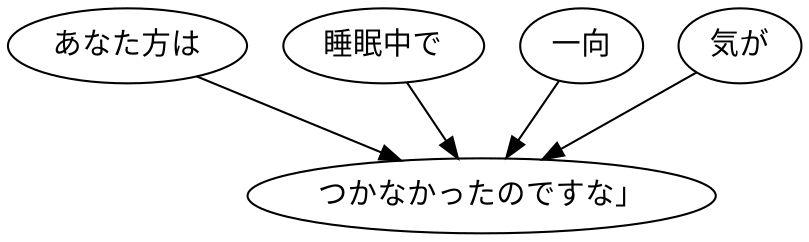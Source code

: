 digraph graph2863 {
	node0 [label="あなた方は"];
	node1 [label="睡眠中で"];
	node2 [label="一向"];
	node3 [label="気が"];
	node4 [label="つかなかったのですな」"];
	node0 -> node4;
	node1 -> node4;
	node2 -> node4;
	node3 -> node4;
}
